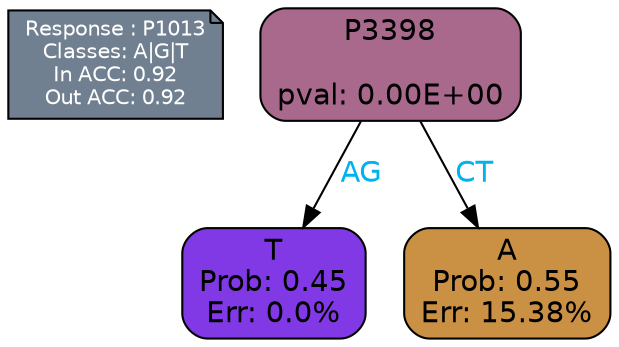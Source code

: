 digraph Tree {
node [shape=box, style="filled, rounded", color="black", fontname=helvetica] ;
graph [ranksep=equally, splines=polylines, bgcolor=transparent, dpi=600] ;
edge [fontname=helvetica] ;
LEGEND [label="Response : P1013
Classes: A|G|T
In ACC: 0.92
Out ACC: 0.92
",shape=note,align=left,style=filled,fillcolor="slategray",fontcolor="white",fontsize=10];1 [label="P3398

pval: 0.00E+00", fillcolor="#a9698c"] ;
2 [label="T
Prob: 0.45
Err: 0.0%", fillcolor="#8139e5"] ;
3 [label="A
Prob: 0.55
Err: 15.38%", fillcolor="#ca9044"] ;
1 -> 2 [label="AG",fontcolor=deepskyblue2] ;
1 -> 3 [label="CT",fontcolor=deepskyblue2] ;
{rank = same; 2;3;}{rank = same; LEGEND;1;}}